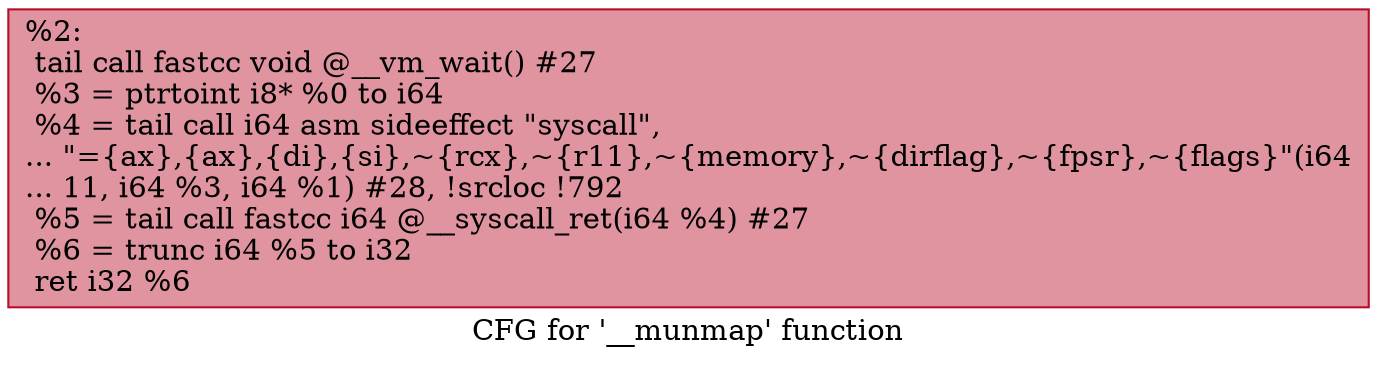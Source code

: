 digraph "CFG for '__munmap' function" {
	label="CFG for '__munmap' function";

	Node0x23d2c20 [shape=record,color="#b70d28ff", style=filled, fillcolor="#b70d2870",label="{%2:\l  tail call fastcc void @__vm_wait() #27\l  %3 = ptrtoint i8* %0 to i64\l  %4 = tail call i64 asm sideeffect \"syscall\",\l... \"=\{ax\},\{ax\},\{di\},\{si\},~\{rcx\},~\{r11\},~\{memory\},~\{dirflag\},~\{fpsr\},~\{flags\}\"(i64\l... 11, i64 %3, i64 %1) #28, !srcloc !792\l  %5 = tail call fastcc i64 @__syscall_ret(i64 %4) #27\l  %6 = trunc i64 %5 to i32\l  ret i32 %6\l}"];
}

